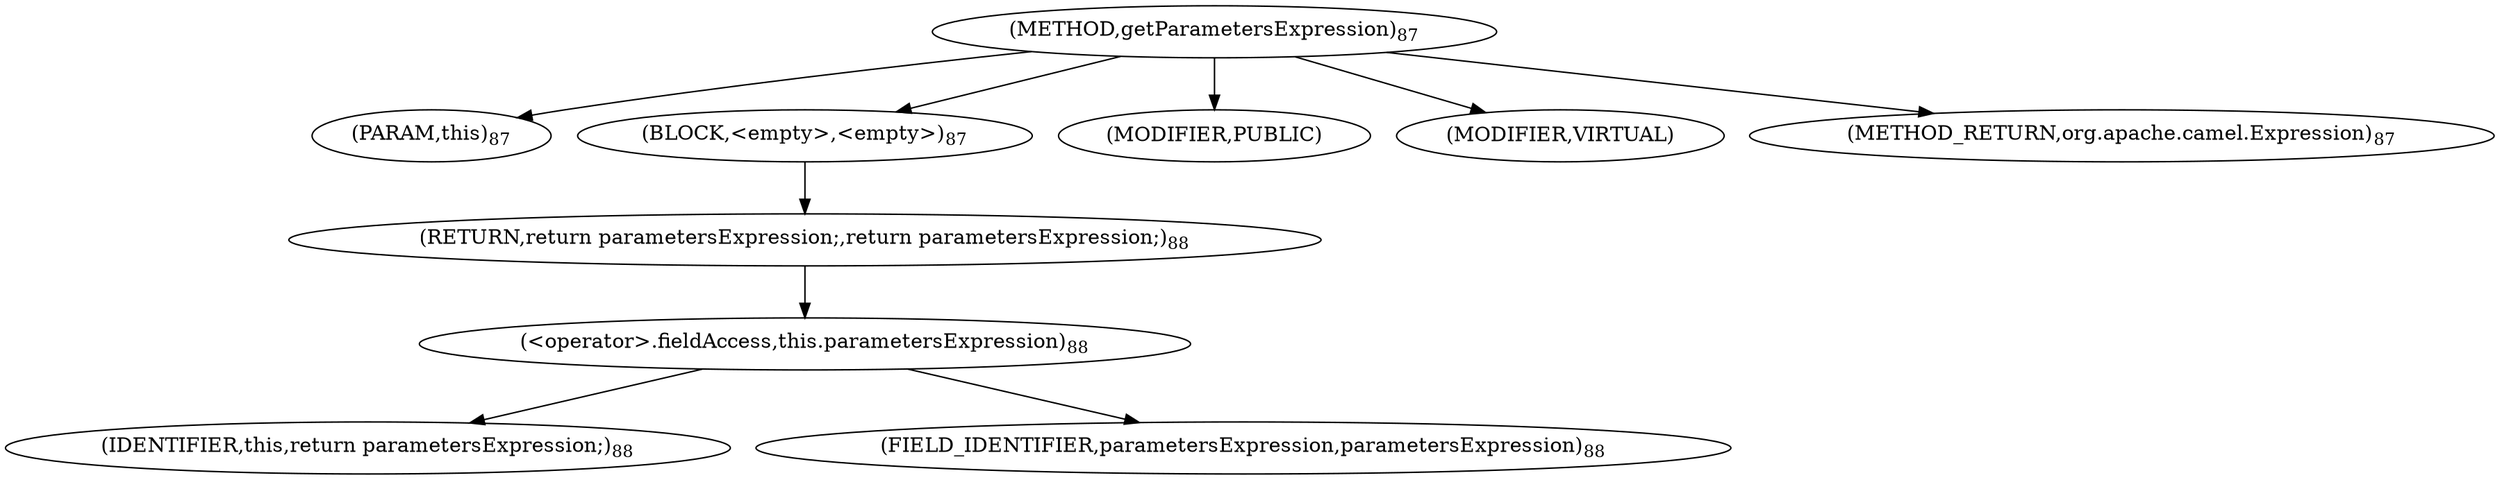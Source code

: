 digraph "getParametersExpression" {  
"141" [label = <(METHOD,getParametersExpression)<SUB>87</SUB>> ]
"142" [label = <(PARAM,this)<SUB>87</SUB>> ]
"143" [label = <(BLOCK,&lt;empty&gt;,&lt;empty&gt;)<SUB>87</SUB>> ]
"144" [label = <(RETURN,return parametersExpression;,return parametersExpression;)<SUB>88</SUB>> ]
"145" [label = <(&lt;operator&gt;.fieldAccess,this.parametersExpression)<SUB>88</SUB>> ]
"146" [label = <(IDENTIFIER,this,return parametersExpression;)<SUB>88</SUB>> ]
"147" [label = <(FIELD_IDENTIFIER,parametersExpression,parametersExpression)<SUB>88</SUB>> ]
"148" [label = <(MODIFIER,PUBLIC)> ]
"149" [label = <(MODIFIER,VIRTUAL)> ]
"150" [label = <(METHOD_RETURN,org.apache.camel.Expression)<SUB>87</SUB>> ]
  "141" -> "142" 
  "141" -> "143" 
  "141" -> "148" 
  "141" -> "149" 
  "141" -> "150" 
  "143" -> "144" 
  "144" -> "145" 
  "145" -> "146" 
  "145" -> "147" 
}

